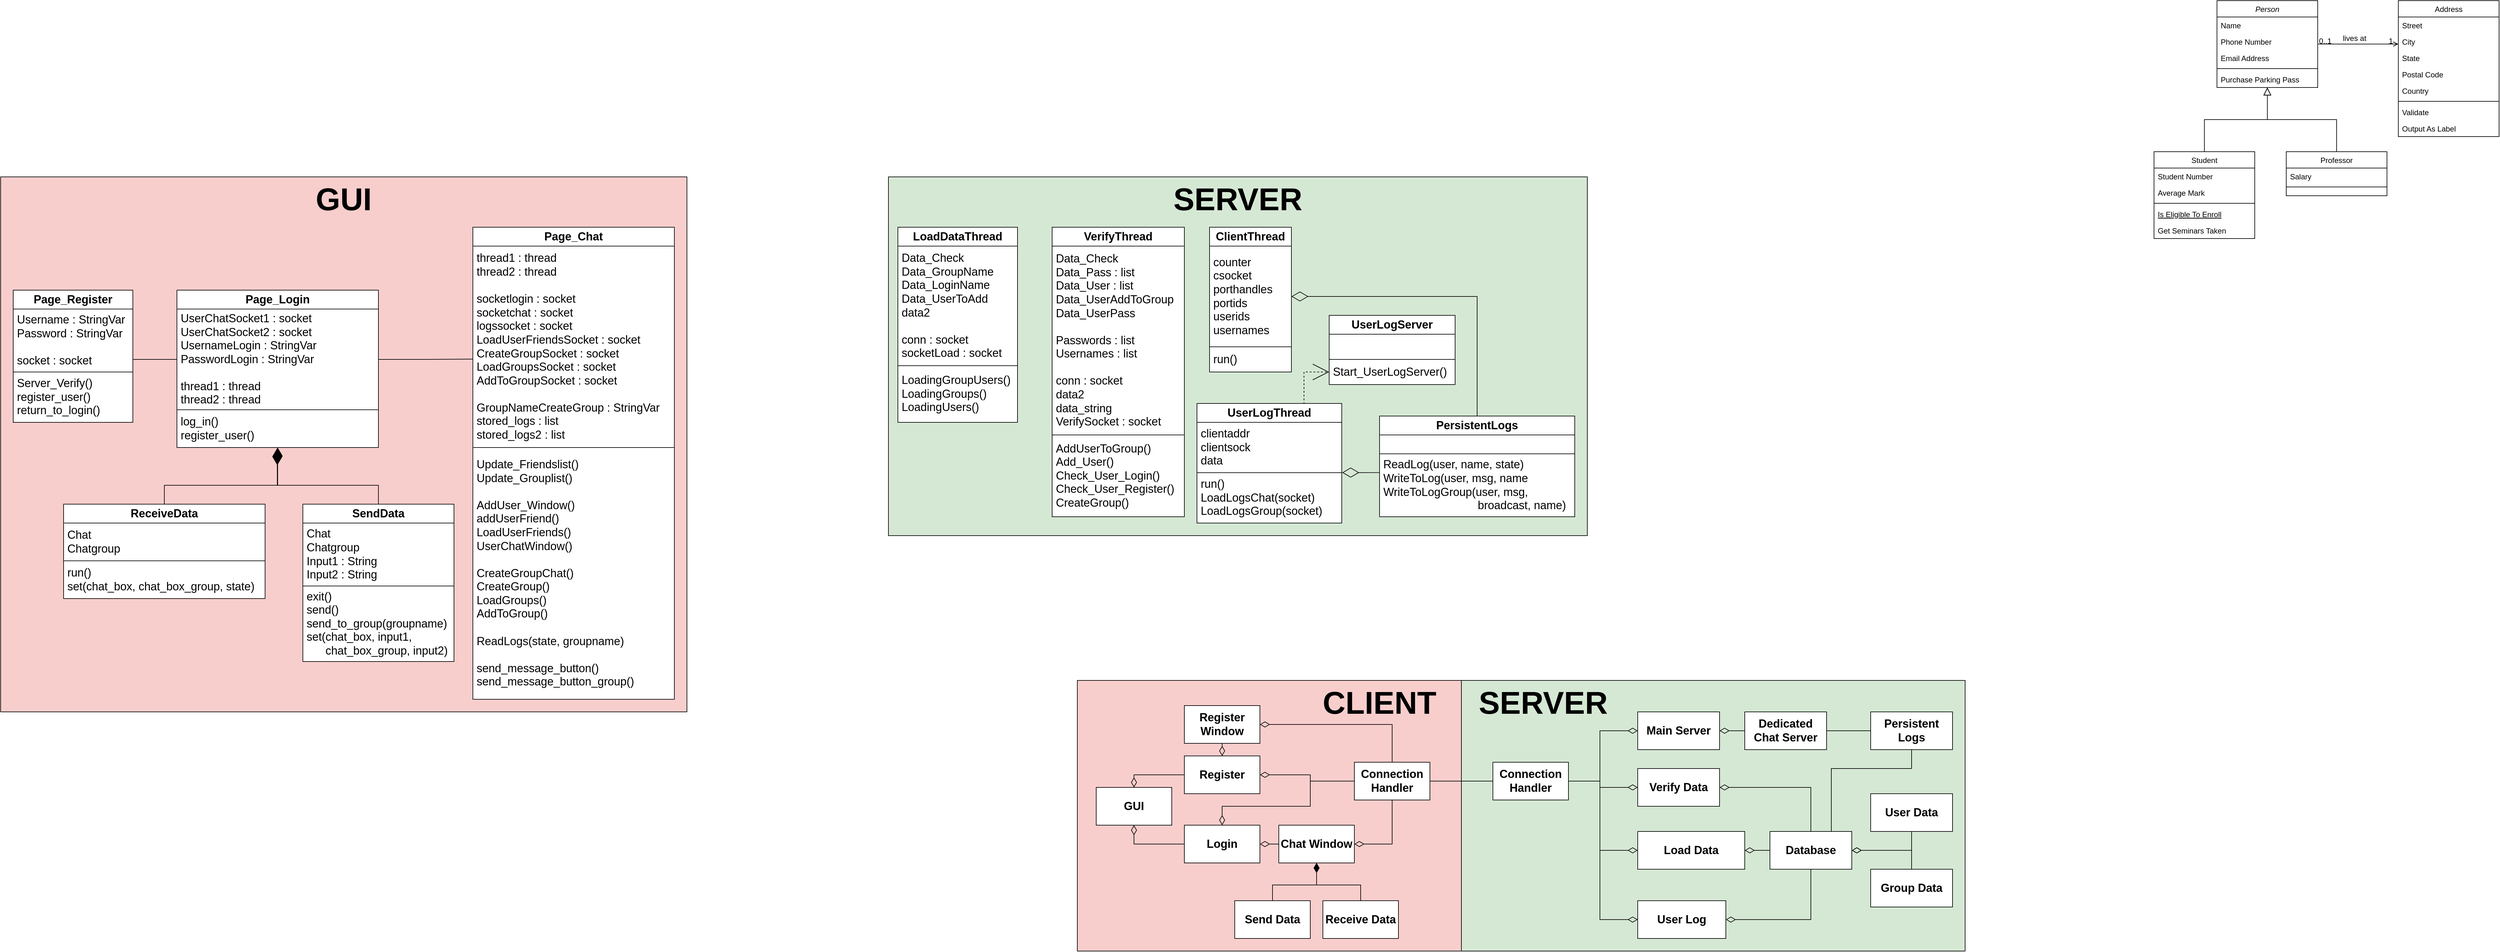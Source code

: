 <mxfile version="20.5.3" type="github"><diagram id="C5RBs43oDa-KdzZeNtuy" name="Page-1"><mxGraphModel dx="4730" dy="705" grid="1" gridSize="10" guides="1" tooltips="1" connect="1" arrows="1" fold="1" page="1" pageScale="1" pageWidth="827" pageHeight="1169" math="0" shadow="0"><root><mxCell id="WIyWlLk6GJQsqaUBKTNV-0"/><mxCell id="WIyWlLk6GJQsqaUBKTNV-1" parent="WIyWlLk6GJQsqaUBKTNV-0"/><mxCell id="zkfFHV4jXpPFQw0GAbJ--0" value="Person" style="swimlane;fontStyle=2;align=center;verticalAlign=top;childLayout=stackLayout;horizontal=1;startSize=26;horizontalStack=0;resizeParent=1;resizeLast=0;collapsible=1;marginBottom=0;rounded=0;shadow=0;strokeWidth=1;" parent="WIyWlLk6GJQsqaUBKTNV-1" vertex="1"><mxGeometry x="220" y="120" width="160" height="138" as="geometry"><mxRectangle x="230" y="140" width="160" height="26" as="alternateBounds"/></mxGeometry></mxCell><mxCell id="zkfFHV4jXpPFQw0GAbJ--1" value="Name" style="text;align=left;verticalAlign=top;spacingLeft=4;spacingRight=4;overflow=hidden;rotatable=0;points=[[0,0.5],[1,0.5]];portConstraint=eastwest;" parent="zkfFHV4jXpPFQw0GAbJ--0" vertex="1"><mxGeometry y="26" width="160" height="26" as="geometry"/></mxCell><mxCell id="zkfFHV4jXpPFQw0GAbJ--2" value="Phone Number" style="text;align=left;verticalAlign=top;spacingLeft=4;spacingRight=4;overflow=hidden;rotatable=0;points=[[0,0.5],[1,0.5]];portConstraint=eastwest;rounded=0;shadow=0;html=0;" parent="zkfFHV4jXpPFQw0GAbJ--0" vertex="1"><mxGeometry y="52" width="160" height="26" as="geometry"/></mxCell><mxCell id="zkfFHV4jXpPFQw0GAbJ--3" value="Email Address" style="text;align=left;verticalAlign=top;spacingLeft=4;spacingRight=4;overflow=hidden;rotatable=0;points=[[0,0.5],[1,0.5]];portConstraint=eastwest;rounded=0;shadow=0;html=0;" parent="zkfFHV4jXpPFQw0GAbJ--0" vertex="1"><mxGeometry y="78" width="160" height="26" as="geometry"/></mxCell><mxCell id="zkfFHV4jXpPFQw0GAbJ--4" value="" style="line;html=1;strokeWidth=1;align=left;verticalAlign=middle;spacingTop=-1;spacingLeft=3;spacingRight=3;rotatable=0;labelPosition=right;points=[];portConstraint=eastwest;" parent="zkfFHV4jXpPFQw0GAbJ--0" vertex="1"><mxGeometry y="104" width="160" height="8" as="geometry"/></mxCell><mxCell id="zkfFHV4jXpPFQw0GAbJ--5" value="Purchase Parking Pass" style="text;align=left;verticalAlign=top;spacingLeft=4;spacingRight=4;overflow=hidden;rotatable=0;points=[[0,0.5],[1,0.5]];portConstraint=eastwest;" parent="zkfFHV4jXpPFQw0GAbJ--0" vertex="1"><mxGeometry y="112" width="160" height="26" as="geometry"/></mxCell><mxCell id="zkfFHV4jXpPFQw0GAbJ--6" value="Student" style="swimlane;fontStyle=0;align=center;verticalAlign=top;childLayout=stackLayout;horizontal=1;startSize=26;horizontalStack=0;resizeParent=1;resizeLast=0;collapsible=1;marginBottom=0;rounded=0;shadow=0;strokeWidth=1;" parent="WIyWlLk6GJQsqaUBKTNV-1" vertex="1"><mxGeometry x="120" y="360" width="160" height="138" as="geometry"><mxRectangle x="130" y="380" width="160" height="26" as="alternateBounds"/></mxGeometry></mxCell><mxCell id="zkfFHV4jXpPFQw0GAbJ--7" value="Student Number" style="text;align=left;verticalAlign=top;spacingLeft=4;spacingRight=4;overflow=hidden;rotatable=0;points=[[0,0.5],[1,0.5]];portConstraint=eastwest;" parent="zkfFHV4jXpPFQw0GAbJ--6" vertex="1"><mxGeometry y="26" width="160" height="26" as="geometry"/></mxCell><mxCell id="zkfFHV4jXpPFQw0GAbJ--8" value="Average Mark" style="text;align=left;verticalAlign=top;spacingLeft=4;spacingRight=4;overflow=hidden;rotatable=0;points=[[0,0.5],[1,0.5]];portConstraint=eastwest;rounded=0;shadow=0;html=0;" parent="zkfFHV4jXpPFQw0GAbJ--6" vertex="1"><mxGeometry y="52" width="160" height="26" as="geometry"/></mxCell><mxCell id="zkfFHV4jXpPFQw0GAbJ--9" value="" style="line;html=1;strokeWidth=1;align=left;verticalAlign=middle;spacingTop=-1;spacingLeft=3;spacingRight=3;rotatable=0;labelPosition=right;points=[];portConstraint=eastwest;" parent="zkfFHV4jXpPFQw0GAbJ--6" vertex="1"><mxGeometry y="78" width="160" height="8" as="geometry"/></mxCell><mxCell id="zkfFHV4jXpPFQw0GAbJ--10" value="Is Eligible To Enroll" style="text;align=left;verticalAlign=top;spacingLeft=4;spacingRight=4;overflow=hidden;rotatable=0;points=[[0,0.5],[1,0.5]];portConstraint=eastwest;fontStyle=4" parent="zkfFHV4jXpPFQw0GAbJ--6" vertex="1"><mxGeometry y="86" width="160" height="26" as="geometry"/></mxCell><mxCell id="zkfFHV4jXpPFQw0GAbJ--11" value="Get Seminars Taken" style="text;align=left;verticalAlign=top;spacingLeft=4;spacingRight=4;overflow=hidden;rotatable=0;points=[[0,0.5],[1,0.5]];portConstraint=eastwest;" parent="zkfFHV4jXpPFQw0GAbJ--6" vertex="1"><mxGeometry y="112" width="160" height="26" as="geometry"/></mxCell><mxCell id="zkfFHV4jXpPFQw0GAbJ--12" value="" style="endArrow=block;endSize=10;endFill=0;shadow=0;strokeWidth=1;rounded=0;edgeStyle=elbowEdgeStyle;elbow=vertical;" parent="WIyWlLk6GJQsqaUBKTNV-1" source="zkfFHV4jXpPFQw0GAbJ--6" target="zkfFHV4jXpPFQw0GAbJ--0" edge="1"><mxGeometry width="160" relative="1" as="geometry"><mxPoint x="200" y="203" as="sourcePoint"/><mxPoint x="200" y="203" as="targetPoint"/></mxGeometry></mxCell><mxCell id="zkfFHV4jXpPFQw0GAbJ--13" value="Professor" style="swimlane;fontStyle=0;align=center;verticalAlign=top;childLayout=stackLayout;horizontal=1;startSize=26;horizontalStack=0;resizeParent=1;resizeLast=0;collapsible=1;marginBottom=0;rounded=0;shadow=0;strokeWidth=1;" parent="WIyWlLk6GJQsqaUBKTNV-1" vertex="1"><mxGeometry x="330" y="360" width="160" height="70" as="geometry"><mxRectangle x="340" y="380" width="170" height="26" as="alternateBounds"/></mxGeometry></mxCell><mxCell id="zkfFHV4jXpPFQw0GAbJ--14" value="Salary" style="text;align=left;verticalAlign=top;spacingLeft=4;spacingRight=4;overflow=hidden;rotatable=0;points=[[0,0.5],[1,0.5]];portConstraint=eastwest;" parent="zkfFHV4jXpPFQw0GAbJ--13" vertex="1"><mxGeometry y="26" width="160" height="26" as="geometry"/></mxCell><mxCell id="zkfFHV4jXpPFQw0GAbJ--15" value="" style="line;html=1;strokeWidth=1;align=left;verticalAlign=middle;spacingTop=-1;spacingLeft=3;spacingRight=3;rotatable=0;labelPosition=right;points=[];portConstraint=eastwest;" parent="zkfFHV4jXpPFQw0GAbJ--13" vertex="1"><mxGeometry y="52" width="160" height="8" as="geometry"/></mxCell><mxCell id="zkfFHV4jXpPFQw0GAbJ--16" value="" style="endArrow=block;endSize=10;endFill=0;shadow=0;strokeWidth=1;rounded=0;edgeStyle=elbowEdgeStyle;elbow=vertical;" parent="WIyWlLk6GJQsqaUBKTNV-1" source="zkfFHV4jXpPFQw0GAbJ--13" target="zkfFHV4jXpPFQw0GAbJ--0" edge="1"><mxGeometry width="160" relative="1" as="geometry"><mxPoint x="210" y="373" as="sourcePoint"/><mxPoint x="310" y="271" as="targetPoint"/></mxGeometry></mxCell><mxCell id="zkfFHV4jXpPFQw0GAbJ--17" value="Address" style="swimlane;fontStyle=0;align=center;verticalAlign=top;childLayout=stackLayout;horizontal=1;startSize=26;horizontalStack=0;resizeParent=1;resizeLast=0;collapsible=1;marginBottom=0;rounded=0;shadow=0;strokeWidth=1;" parent="WIyWlLk6GJQsqaUBKTNV-1" vertex="1"><mxGeometry x="508" y="120" width="160" height="216" as="geometry"><mxRectangle x="550" y="140" width="160" height="26" as="alternateBounds"/></mxGeometry></mxCell><mxCell id="zkfFHV4jXpPFQw0GAbJ--18" value="Street" style="text;align=left;verticalAlign=top;spacingLeft=4;spacingRight=4;overflow=hidden;rotatable=0;points=[[0,0.5],[1,0.5]];portConstraint=eastwest;" parent="zkfFHV4jXpPFQw0GAbJ--17" vertex="1"><mxGeometry y="26" width="160" height="26" as="geometry"/></mxCell><mxCell id="zkfFHV4jXpPFQw0GAbJ--19" value="City" style="text;align=left;verticalAlign=top;spacingLeft=4;spacingRight=4;overflow=hidden;rotatable=0;points=[[0,0.5],[1,0.5]];portConstraint=eastwest;rounded=0;shadow=0;html=0;" parent="zkfFHV4jXpPFQw0GAbJ--17" vertex="1"><mxGeometry y="52" width="160" height="26" as="geometry"/></mxCell><mxCell id="zkfFHV4jXpPFQw0GAbJ--20" value="State" style="text;align=left;verticalAlign=top;spacingLeft=4;spacingRight=4;overflow=hidden;rotatable=0;points=[[0,0.5],[1,0.5]];portConstraint=eastwest;rounded=0;shadow=0;html=0;" parent="zkfFHV4jXpPFQw0GAbJ--17" vertex="1"><mxGeometry y="78" width="160" height="26" as="geometry"/></mxCell><mxCell id="zkfFHV4jXpPFQw0GAbJ--21" value="Postal Code" style="text;align=left;verticalAlign=top;spacingLeft=4;spacingRight=4;overflow=hidden;rotatable=0;points=[[0,0.5],[1,0.5]];portConstraint=eastwest;rounded=0;shadow=0;html=0;" parent="zkfFHV4jXpPFQw0GAbJ--17" vertex="1"><mxGeometry y="104" width="160" height="26" as="geometry"/></mxCell><mxCell id="zkfFHV4jXpPFQw0GAbJ--22" value="Country" style="text;align=left;verticalAlign=top;spacingLeft=4;spacingRight=4;overflow=hidden;rotatable=0;points=[[0,0.5],[1,0.5]];portConstraint=eastwest;rounded=0;shadow=0;html=0;" parent="zkfFHV4jXpPFQw0GAbJ--17" vertex="1"><mxGeometry y="130" width="160" height="26" as="geometry"/></mxCell><mxCell id="zkfFHV4jXpPFQw0GAbJ--23" value="" style="line;html=1;strokeWidth=1;align=left;verticalAlign=middle;spacingTop=-1;spacingLeft=3;spacingRight=3;rotatable=0;labelPosition=right;points=[];portConstraint=eastwest;" parent="zkfFHV4jXpPFQw0GAbJ--17" vertex="1"><mxGeometry y="156" width="160" height="8" as="geometry"/></mxCell><mxCell id="zkfFHV4jXpPFQw0GAbJ--24" value="Validate" style="text;align=left;verticalAlign=top;spacingLeft=4;spacingRight=4;overflow=hidden;rotatable=0;points=[[0,0.5],[1,0.5]];portConstraint=eastwest;" parent="zkfFHV4jXpPFQw0GAbJ--17" vertex="1"><mxGeometry y="164" width="160" height="26" as="geometry"/></mxCell><mxCell id="zkfFHV4jXpPFQw0GAbJ--25" value="Output As Label" style="text;align=left;verticalAlign=top;spacingLeft=4;spacingRight=4;overflow=hidden;rotatable=0;points=[[0,0.5],[1,0.5]];portConstraint=eastwest;" parent="zkfFHV4jXpPFQw0GAbJ--17" vertex="1"><mxGeometry y="190" width="160" height="26" as="geometry"/></mxCell><mxCell id="zkfFHV4jXpPFQw0GAbJ--26" value="" style="endArrow=open;shadow=0;strokeWidth=1;rounded=0;endFill=1;edgeStyle=elbowEdgeStyle;elbow=vertical;" parent="WIyWlLk6GJQsqaUBKTNV-1" source="zkfFHV4jXpPFQw0GAbJ--0" target="zkfFHV4jXpPFQw0GAbJ--17" edge="1"><mxGeometry x="0.5" y="41" relative="1" as="geometry"><mxPoint x="380" y="192" as="sourcePoint"/><mxPoint x="540" y="192" as="targetPoint"/><mxPoint x="-40" y="32" as="offset"/></mxGeometry></mxCell><mxCell id="zkfFHV4jXpPFQw0GAbJ--27" value="0..1" style="resizable=0;align=left;verticalAlign=bottom;labelBackgroundColor=none;fontSize=12;" parent="zkfFHV4jXpPFQw0GAbJ--26" connectable="0" vertex="1"><mxGeometry x="-1" relative="1" as="geometry"><mxPoint y="4" as="offset"/></mxGeometry></mxCell><mxCell id="zkfFHV4jXpPFQw0GAbJ--28" value="1" style="resizable=0;align=right;verticalAlign=bottom;labelBackgroundColor=none;fontSize=12;" parent="zkfFHV4jXpPFQw0GAbJ--26" connectable="0" vertex="1"><mxGeometry x="1" relative="1" as="geometry"><mxPoint x="-7" y="4" as="offset"/></mxGeometry></mxCell><mxCell id="zkfFHV4jXpPFQw0GAbJ--29" value="lives at" style="text;html=1;resizable=0;points=[];;align=center;verticalAlign=middle;labelBackgroundColor=none;rounded=0;shadow=0;strokeWidth=1;fontSize=12;" parent="zkfFHV4jXpPFQw0GAbJ--26" vertex="1" connectable="0"><mxGeometry x="0.5" y="49" relative="1" as="geometry"><mxPoint x="-38" y="40" as="offset"/></mxGeometry></mxCell><mxCell id="YdZ8NP4yB5XTee9LDqK--0" value="" style="rounded=0;whiteSpace=wrap;html=1;strokeColor=#000000;fontSize=50;fillColor=#d5e8d4;" parent="WIyWlLk6GJQsqaUBKTNV-1" vertex="1"><mxGeometry x="-980" y="1200" width="800" height="430" as="geometry"/></mxCell><mxCell id="YdZ8NP4yB5XTee9LDqK--1" value="" style="rounded=0;whiteSpace=wrap;html=1;strokeColor=#000000;fontSize=18;fillColor=#f8cecc;gradientColor=none;" parent="WIyWlLk6GJQsqaUBKTNV-1" vertex="1"><mxGeometry x="-1590" y="1200" width="610" height="430" as="geometry"/></mxCell><mxCell id="YdZ8NP4yB5XTee9LDqK--2" value="" style="rounded=0;whiteSpace=wrap;html=1;strokeColor=#000000;fontSize=50;fillColor=#d5e8d4;" parent="WIyWlLk6GJQsqaUBKTNV-1" vertex="1"><mxGeometry x="-1890" y="400" width="1110" height="570" as="geometry"/></mxCell><mxCell id="YdZ8NP4yB5XTee9LDqK--3" value="" style="rounded=0;whiteSpace=wrap;html=1;strokeColor=#000000;fontSize=18;fillColor=#f8cecc;gradientColor=none;" parent="WIyWlLk6GJQsqaUBKTNV-1" vertex="1"><mxGeometry x="-3300" y="400" width="1090" height="850" as="geometry"/></mxCell><mxCell id="YdZ8NP4yB5XTee9LDqK--4" value="&lt;b&gt;&lt;font style=&quot;font-size: 18px;&quot;&gt;Send Data&lt;/font&gt;&lt;/b&gt;" style="rounded=0;whiteSpace=wrap;html=1;" parent="WIyWlLk6GJQsqaUBKTNV-1" vertex="1"><mxGeometry x="-1340" y="1550" width="120" height="60" as="geometry"/></mxCell><mxCell id="YdZ8NP4yB5XTee9LDqK--5" value="&lt;b&gt;&lt;font style=&quot;font-size: 18px;&quot;&gt;Receive Data&lt;/font&gt;&lt;/b&gt;" style="rounded=0;whiteSpace=wrap;html=1;" parent="WIyWlLk6GJQsqaUBKTNV-1" vertex="1"><mxGeometry x="-1200" y="1550" width="120" height="60" as="geometry"/></mxCell><mxCell id="YdZ8NP4yB5XTee9LDqK--6" style="edgeStyle=orthogonalEdgeStyle;rounded=0;orthogonalLoop=1;jettySize=auto;html=1;exitX=0;exitY=0.5;exitDx=0;exitDy=0;entryX=1;entryY=0.5;entryDx=0;entryDy=0;fontSize=18;endArrow=none;endFill=0;startArrow=diamondThin;startFill=0;startSize=13;" parent="WIyWlLk6GJQsqaUBKTNV-1" source="YdZ8NP4yB5XTee9LDqK--8" target="YdZ8NP4yB5XTee9LDqK--34" edge="1"><mxGeometry relative="1" as="geometry"/></mxCell><mxCell id="YdZ8NP4yB5XTee9LDqK--7" style="edgeStyle=orthogonalEdgeStyle;rounded=0;orthogonalLoop=1;jettySize=auto;html=1;exitX=1;exitY=0.5;exitDx=0;exitDy=0;entryX=0;entryY=0.5;entryDx=0;entryDy=0;fontSize=18;endArrow=none;endFill=0;startArrow=diamondThin;startFill=0;startSize=13;" parent="WIyWlLk6GJQsqaUBKTNV-1" source="YdZ8NP4yB5XTee9LDqK--8" target="YdZ8NP4yB5XTee9LDqK--44" edge="1"><mxGeometry relative="1" as="geometry"/></mxCell><mxCell id="YdZ8NP4yB5XTee9LDqK--8" value="&lt;b&gt;&lt;font style=&quot;font-size: 18px;&quot;&gt;Load Data&lt;/font&gt;&lt;/b&gt;" style="rounded=0;whiteSpace=wrap;html=1;" parent="WIyWlLk6GJQsqaUBKTNV-1" vertex="1"><mxGeometry x="-700" y="1440" width="170" height="60" as="geometry"/></mxCell><mxCell id="YdZ8NP4yB5XTee9LDqK--9" style="edgeStyle=orthogonalEdgeStyle;rounded=0;orthogonalLoop=1;jettySize=auto;html=1;exitX=0.5;exitY=1;exitDx=0;exitDy=0;entryX=0.75;entryY=0;entryDx=0;entryDy=0;fontSize=18;endArrow=none;endFill=0;" parent="WIyWlLk6GJQsqaUBKTNV-1" source="YdZ8NP4yB5XTee9LDqK--10" target="YdZ8NP4yB5XTee9LDqK--44" edge="1"><mxGeometry relative="1" as="geometry"><Array as="points"><mxPoint x="-265" y="1340"/><mxPoint x="-392" y="1340"/></Array></mxGeometry></mxCell><mxCell id="YdZ8NP4yB5XTee9LDqK--10" value="&lt;b&gt;&lt;font style=&quot;font-size: 18px;&quot;&gt;Persistent Logs&lt;/font&gt;&lt;/b&gt;" style="rounded=0;whiteSpace=wrap;html=1;" parent="WIyWlLk6GJQsqaUBKTNV-1" vertex="1"><mxGeometry x="-330" y="1250" width="130" height="60" as="geometry"/></mxCell><mxCell id="YdZ8NP4yB5XTee9LDqK--11" style="edgeStyle=orthogonalEdgeStyle;rounded=0;orthogonalLoop=1;jettySize=auto;html=1;exitX=0;exitY=0.5;exitDx=0;exitDy=0;entryX=1;entryY=0.5;entryDx=0;entryDy=0;fontSize=18;endArrow=none;endFill=0;startArrow=diamondThin;startFill=0;startSize=13;" parent="WIyWlLk6GJQsqaUBKTNV-1" source="YdZ8NP4yB5XTee9LDqK--13" target="YdZ8NP4yB5XTee9LDqK--34" edge="1"><mxGeometry relative="1" as="geometry"/></mxCell><mxCell id="YdZ8NP4yB5XTee9LDqK--12" style="edgeStyle=orthogonalEdgeStyle;rounded=0;orthogonalLoop=1;jettySize=auto;html=1;exitX=1;exitY=0.5;exitDx=0;exitDy=0;entryX=0.5;entryY=1;entryDx=0;entryDy=0;fontSize=18;endArrow=none;endFill=0;startArrow=diamondThin;startFill=0;startSize=13;" parent="WIyWlLk6GJQsqaUBKTNV-1" source="YdZ8NP4yB5XTee9LDqK--13" target="YdZ8NP4yB5XTee9LDqK--44" edge="1"><mxGeometry relative="1" as="geometry"/></mxCell><mxCell id="YdZ8NP4yB5XTee9LDqK--13" value="&lt;b&gt;&lt;font style=&quot;font-size: 18px;&quot;&gt;User Log&lt;/font&gt;&lt;/b&gt;" style="rounded=0;whiteSpace=wrap;html=1;" parent="WIyWlLk6GJQsqaUBKTNV-1" vertex="1"><mxGeometry x="-700" y="1550" width="140" height="60" as="geometry"/></mxCell><mxCell id="YdZ8NP4yB5XTee9LDqK--14" style="edgeStyle=orthogonalEdgeStyle;rounded=0;orthogonalLoop=1;jettySize=auto;html=1;exitX=0;exitY=0.5;exitDx=0;exitDy=0;entryX=1;entryY=0.5;entryDx=0;entryDy=0;fontSize=18;endArrow=none;endFill=0;startArrow=diamondThin;startFill=0;startSize=13;" parent="WIyWlLk6GJQsqaUBKTNV-1" source="YdZ8NP4yB5XTee9LDqK--16" target="YdZ8NP4yB5XTee9LDqK--34" edge="1"><mxGeometry relative="1" as="geometry"><Array as="points"><mxPoint x="-760" y="1370"/><mxPoint x="-760" y="1360"/></Array></mxGeometry></mxCell><mxCell id="YdZ8NP4yB5XTee9LDqK--15" style="edgeStyle=orthogonalEdgeStyle;rounded=0;orthogonalLoop=1;jettySize=auto;html=1;exitX=1;exitY=0.5;exitDx=0;exitDy=0;fontSize=18;endArrow=none;endFill=0;entryX=0.5;entryY=0;entryDx=0;entryDy=0;startArrow=diamondThin;startFill=0;startSize=13;" parent="WIyWlLk6GJQsqaUBKTNV-1" source="YdZ8NP4yB5XTee9LDqK--16" target="YdZ8NP4yB5XTee9LDqK--44" edge="1"><mxGeometry relative="1" as="geometry"/></mxCell><mxCell id="YdZ8NP4yB5XTee9LDqK--16" value="&lt;b&gt;&lt;font style=&quot;font-size: 18px;&quot;&gt;Verify Data&lt;/font&gt;&lt;/b&gt;" style="rounded=0;whiteSpace=wrap;html=1;" parent="WIyWlLk6GJQsqaUBKTNV-1" vertex="1"><mxGeometry x="-700" y="1340" width="130" height="60" as="geometry"/></mxCell><mxCell id="YdZ8NP4yB5XTee9LDqK--17" style="edgeStyle=orthogonalEdgeStyle;rounded=0;sketch=0;jumpSize=6;orthogonalLoop=1;jettySize=auto;html=1;exitX=0.5;exitY=0;exitDx=0;exitDy=0;entryX=0;entryY=0.5;entryDx=0;entryDy=0;shadow=0;fontSize=50;fontColor=#000000;startArrow=diamondThin;startFill=0;endArrow=none;endFill=0;startSize=13;endSize=13;" parent="WIyWlLk6GJQsqaUBKTNV-1" source="YdZ8NP4yB5XTee9LDqK--19" target="YdZ8NP4yB5XTee9LDqK--25" edge="1"><mxGeometry relative="1" as="geometry"><Array as="points"><mxPoint x="-1500" y="1350"/></Array></mxGeometry></mxCell><mxCell id="YdZ8NP4yB5XTee9LDqK--18" style="edgeStyle=orthogonalEdgeStyle;rounded=0;sketch=0;jumpSize=6;orthogonalLoop=1;jettySize=auto;html=1;exitX=0.5;exitY=1;exitDx=0;exitDy=0;entryX=0;entryY=0.5;entryDx=0;entryDy=0;shadow=0;fontSize=50;fontColor=#000000;startArrow=diamondThin;startFill=0;endArrow=none;endFill=0;startSize=13;endSize=13;" parent="WIyWlLk6GJQsqaUBKTNV-1" source="YdZ8NP4yB5XTee9LDqK--19" target="YdZ8NP4yB5XTee9LDqK--22" edge="1"><mxGeometry relative="1" as="geometry"/></mxCell><mxCell id="YdZ8NP4yB5XTee9LDqK--19" value="&lt;b&gt;&lt;font style=&quot;font-size: 18px;&quot;&gt;GUI&lt;/font&gt;&lt;/b&gt;" style="rounded=0;whiteSpace=wrap;html=1;" parent="WIyWlLk6GJQsqaUBKTNV-1" vertex="1"><mxGeometry x="-1560" y="1370" width="120" height="60" as="geometry"/></mxCell><mxCell id="YdZ8NP4yB5XTee9LDqK--20" style="edgeStyle=orthogonalEdgeStyle;rounded=0;sketch=0;jumpSize=6;orthogonalLoop=1;jettySize=auto;html=1;exitX=1;exitY=0.5;exitDx=0;exitDy=0;entryX=0;entryY=0.5;entryDx=0;entryDy=0;shadow=0;fontSize=50;fontColor=#000000;startArrow=diamondThin;startFill=0;endArrow=none;endFill=0;startSize=13;endSize=13;" parent="WIyWlLk6GJQsqaUBKTNV-1" source="YdZ8NP4yB5XTee9LDqK--22" target="YdZ8NP4yB5XTee9LDqK--29" edge="1"><mxGeometry relative="1" as="geometry"/></mxCell><mxCell id="YdZ8NP4yB5XTee9LDqK--21" style="edgeStyle=orthogonalEdgeStyle;rounded=0;sketch=0;jumpSize=6;orthogonalLoop=1;jettySize=auto;html=1;exitX=0.5;exitY=0;exitDx=0;exitDy=0;entryX=0;entryY=0.5;entryDx=0;entryDy=0;shadow=0;fontSize=50;fontColor=#000000;startArrow=diamondThin;startFill=0;endArrow=none;endFill=0;startSize=13;endSize=13;" parent="WIyWlLk6GJQsqaUBKTNV-1" source="YdZ8NP4yB5XTee9LDqK--22" target="YdZ8NP4yB5XTee9LDqK--33" edge="1"><mxGeometry relative="1" as="geometry"><Array as="points"><mxPoint x="-1360" y="1400"/><mxPoint x="-1220" y="1400"/><mxPoint x="-1220" y="1360"/></Array></mxGeometry></mxCell><mxCell id="YdZ8NP4yB5XTee9LDqK--22" value="&lt;b&gt;&lt;font style=&quot;font-size: 18px;&quot;&gt;Login&lt;/font&gt;&lt;/b&gt;" style="rounded=0;whiteSpace=wrap;html=1;" parent="WIyWlLk6GJQsqaUBKTNV-1" vertex="1"><mxGeometry x="-1420" y="1430" width="120" height="60" as="geometry"/></mxCell><mxCell id="YdZ8NP4yB5XTee9LDqK--23" style="edgeStyle=orthogonalEdgeStyle;rounded=0;sketch=0;jumpSize=6;orthogonalLoop=1;jettySize=auto;html=1;exitX=0.5;exitY=0;exitDx=0;exitDy=0;entryX=0.5;entryY=1;entryDx=0;entryDy=0;shadow=0;fontSize=50;fontColor=#000000;startArrow=diamondThin;startFill=0;endArrow=none;endFill=0;startSize=13;endSize=13;" parent="WIyWlLk6GJQsqaUBKTNV-1" source="YdZ8NP4yB5XTee9LDqK--25" target="YdZ8NP4yB5XTee9LDqK--31" edge="1"><mxGeometry relative="1" as="geometry"/></mxCell><mxCell id="YdZ8NP4yB5XTee9LDqK--24" style="edgeStyle=orthogonalEdgeStyle;rounded=0;sketch=0;jumpSize=6;orthogonalLoop=1;jettySize=auto;html=1;exitX=1;exitY=0.5;exitDx=0;exitDy=0;entryX=0;entryY=0.5;entryDx=0;entryDy=0;shadow=0;fontSize=50;fontColor=#000000;startArrow=diamondThin;startFill=0;endArrow=none;endFill=0;startSize=13;endSize=13;" parent="WIyWlLk6GJQsqaUBKTNV-1" source="YdZ8NP4yB5XTee9LDqK--25" target="YdZ8NP4yB5XTee9LDqK--33" edge="1"><mxGeometry relative="1" as="geometry"><Array as="points"><mxPoint x="-1220" y="1350"/><mxPoint x="-1220" y="1360"/></Array></mxGeometry></mxCell><mxCell id="YdZ8NP4yB5XTee9LDqK--25" value="&lt;b&gt;&lt;font style=&quot;font-size: 18px;&quot;&gt;Register&lt;/font&gt;&lt;/b&gt;" style="rounded=0;whiteSpace=wrap;html=1;" parent="WIyWlLk6GJQsqaUBKTNV-1" vertex="1"><mxGeometry x="-1420" y="1320" width="120" height="60" as="geometry"/></mxCell><mxCell id="YdZ8NP4yB5XTee9LDqK--26" style="edgeStyle=orthogonalEdgeStyle;rounded=0;orthogonalLoop=1;jettySize=auto;html=1;exitX=0.5;exitY=1;exitDx=0;exitDy=0;entryX=0.5;entryY=0;entryDx=0;entryDy=0;fontSize=18;endArrow=none;endFill=0;startArrow=diamondThin;startFill=1;startSize=13;" parent="WIyWlLk6GJQsqaUBKTNV-1" source="YdZ8NP4yB5XTee9LDqK--29" target="YdZ8NP4yB5XTee9LDqK--4" edge="1"><mxGeometry relative="1" as="geometry"/></mxCell><mxCell id="YdZ8NP4yB5XTee9LDqK--27" style="edgeStyle=orthogonalEdgeStyle;rounded=0;orthogonalLoop=1;jettySize=auto;html=1;exitX=0.5;exitY=1;exitDx=0;exitDy=0;entryX=0.5;entryY=0;entryDx=0;entryDy=0;fontSize=18;endArrow=none;endFill=0;startArrow=diamondThin;startFill=1;startSize=13;" parent="WIyWlLk6GJQsqaUBKTNV-1" source="YdZ8NP4yB5XTee9LDqK--29" target="YdZ8NP4yB5XTee9LDqK--5" edge="1"><mxGeometry relative="1" as="geometry"/></mxCell><mxCell id="YdZ8NP4yB5XTee9LDqK--28" style="edgeStyle=orthogonalEdgeStyle;rounded=0;sketch=0;jumpSize=6;orthogonalLoop=1;jettySize=auto;html=1;exitX=1;exitY=0.5;exitDx=0;exitDy=0;entryX=0.5;entryY=1;entryDx=0;entryDy=0;shadow=0;fontSize=50;fontColor=#000000;startArrow=diamondThin;startFill=0;endArrow=none;endFill=0;startSize=13;endSize=13;" parent="WIyWlLk6GJQsqaUBKTNV-1" source="YdZ8NP4yB5XTee9LDqK--29" target="YdZ8NP4yB5XTee9LDqK--33" edge="1"><mxGeometry relative="1" as="geometry"/></mxCell><mxCell id="YdZ8NP4yB5XTee9LDqK--29" value="&lt;span style=&quot;font-size: 18px;&quot;&gt;&lt;b&gt;Chat Window&lt;/b&gt;&lt;/span&gt;" style="rounded=0;whiteSpace=wrap;html=1;" parent="WIyWlLk6GJQsqaUBKTNV-1" vertex="1"><mxGeometry x="-1270" y="1430" width="120" height="60" as="geometry"/></mxCell><mxCell id="YdZ8NP4yB5XTee9LDqK--30" style="edgeStyle=orthogonalEdgeStyle;rounded=0;sketch=0;jumpSize=6;orthogonalLoop=1;jettySize=auto;html=1;exitX=1;exitY=0.5;exitDx=0;exitDy=0;entryX=0.5;entryY=0;entryDx=0;entryDy=0;shadow=0;fontSize=50;fontColor=#000000;startArrow=diamondThin;startFill=0;endArrow=none;endFill=0;startSize=13;endSize=13;" parent="WIyWlLk6GJQsqaUBKTNV-1" source="YdZ8NP4yB5XTee9LDqK--31" target="YdZ8NP4yB5XTee9LDqK--33" edge="1"><mxGeometry relative="1" as="geometry"/></mxCell><mxCell id="YdZ8NP4yB5XTee9LDqK--31" value="&lt;b&gt;&lt;font style=&quot;font-size: 18px;&quot;&gt;Register Window&lt;/font&gt;&lt;/b&gt;" style="rounded=0;whiteSpace=wrap;html=1;" parent="WIyWlLk6GJQsqaUBKTNV-1" vertex="1"><mxGeometry x="-1420" y="1240" width="120" height="60" as="geometry"/></mxCell><mxCell id="YdZ8NP4yB5XTee9LDqK--32" style="edgeStyle=orthogonalEdgeStyle;rounded=0;orthogonalLoop=1;jettySize=auto;html=1;exitX=1;exitY=0.5;exitDx=0;exitDy=0;entryX=0;entryY=0.5;entryDx=0;entryDy=0;fontSize=18;endArrow=none;endFill=0;" parent="WIyWlLk6GJQsqaUBKTNV-1" source="YdZ8NP4yB5XTee9LDqK--33" target="YdZ8NP4yB5XTee9LDqK--34" edge="1"><mxGeometry relative="1" as="geometry"/></mxCell><mxCell id="YdZ8NP4yB5XTee9LDqK--33" value="&lt;b&gt;&lt;font style=&quot;font-size: 18px;&quot;&gt;Connection Handler&lt;/font&gt;&lt;/b&gt;" style="rounded=0;whiteSpace=wrap;html=1;" parent="WIyWlLk6GJQsqaUBKTNV-1" vertex="1"><mxGeometry x="-1150" y="1330" width="120" height="60" as="geometry"/></mxCell><mxCell id="YdZ8NP4yB5XTee9LDqK--34" value="&lt;b&gt;&lt;font style=&quot;font-size: 18px;&quot;&gt;Connection Handler&lt;/font&gt;&lt;/b&gt;" style="rounded=0;whiteSpace=wrap;html=1;" parent="WIyWlLk6GJQsqaUBKTNV-1" vertex="1"><mxGeometry x="-930" y="1330" width="120" height="60" as="geometry"/></mxCell><mxCell id="YdZ8NP4yB5XTee9LDqK--35" style="edgeStyle=orthogonalEdgeStyle;rounded=0;orthogonalLoop=1;jettySize=auto;html=1;exitX=0;exitY=0.5;exitDx=0;exitDy=0;entryX=1;entryY=0.5;entryDx=0;entryDy=0;fontSize=18;endArrow=none;endFill=0;startArrow=diamondThin;startFill=0;startSize=13;" parent="WIyWlLk6GJQsqaUBKTNV-1" source="YdZ8NP4yB5XTee9LDqK--37" target="YdZ8NP4yB5XTee9LDqK--34" edge="1"><mxGeometry relative="1" as="geometry"/></mxCell><mxCell id="YdZ8NP4yB5XTee9LDqK--36" style="edgeStyle=orthogonalEdgeStyle;rounded=0;orthogonalLoop=1;jettySize=auto;html=1;exitX=1;exitY=0.5;exitDx=0;exitDy=0;entryX=0;entryY=0.5;entryDx=0;entryDy=0;fontSize=18;endArrow=none;endFill=0;startArrow=diamondThin;startFill=0;startSize=13;" parent="WIyWlLk6GJQsqaUBKTNV-1" source="YdZ8NP4yB5XTee9LDqK--37" target="YdZ8NP4yB5XTee9LDqK--39" edge="1"><mxGeometry relative="1" as="geometry"/></mxCell><mxCell id="YdZ8NP4yB5XTee9LDqK--37" value="&lt;b&gt;&lt;font style=&quot;font-size: 18px;&quot;&gt;Main Server&lt;/font&gt;&lt;/b&gt;" style="rounded=0;whiteSpace=wrap;html=1;" parent="WIyWlLk6GJQsqaUBKTNV-1" vertex="1"><mxGeometry x="-700" y="1250" width="130" height="60" as="geometry"/></mxCell><mxCell id="YdZ8NP4yB5XTee9LDqK--38" style="edgeStyle=orthogonalEdgeStyle;rounded=0;orthogonalLoop=1;jettySize=auto;html=1;exitX=1;exitY=0.5;exitDx=0;exitDy=0;entryX=0;entryY=0.5;entryDx=0;entryDy=0;fontSize=18;endArrow=none;endFill=0;" parent="WIyWlLk6GJQsqaUBKTNV-1" source="YdZ8NP4yB5XTee9LDqK--39" target="YdZ8NP4yB5XTee9LDqK--10" edge="1"><mxGeometry relative="1" as="geometry"/></mxCell><mxCell id="YdZ8NP4yB5XTee9LDqK--39" value="&lt;b&gt;&lt;font style=&quot;font-size: 18px;&quot;&gt;Dedicated Chat Server&lt;/font&gt;&lt;/b&gt;" style="rounded=0;whiteSpace=wrap;html=1;" parent="WIyWlLk6GJQsqaUBKTNV-1" vertex="1"><mxGeometry x="-530" y="1250" width="130" height="60" as="geometry"/></mxCell><mxCell id="YdZ8NP4yB5XTee9LDqK--40" value="&lt;b&gt;&lt;font style=&quot;font-size: 18px;&quot;&gt;User Data&lt;/font&gt;&lt;/b&gt;" style="rounded=0;whiteSpace=wrap;html=1;" parent="WIyWlLk6GJQsqaUBKTNV-1" vertex="1"><mxGeometry x="-330" y="1380" width="130" height="60" as="geometry"/></mxCell><mxCell id="YdZ8NP4yB5XTee9LDqK--41" style="edgeStyle=orthogonalEdgeStyle;rounded=0;sketch=0;jumpSize=6;orthogonalLoop=1;jettySize=auto;html=1;exitX=0.5;exitY=0;exitDx=0;exitDy=0;entryX=1;entryY=0.5;entryDx=0;entryDy=0;shadow=0;fontSize=50;fontColor=#000000;startArrow=none;startFill=0;endArrow=diamondThin;endFill=0;startSize=13;endSize=13;" parent="WIyWlLk6GJQsqaUBKTNV-1" source="YdZ8NP4yB5XTee9LDqK--42" target="YdZ8NP4yB5XTee9LDqK--44" edge="1"><mxGeometry relative="1" as="geometry"/></mxCell><mxCell id="YdZ8NP4yB5XTee9LDqK--42" value="&lt;b&gt;&lt;font style=&quot;font-size: 18px;&quot;&gt;Group Data&lt;/font&gt;&lt;/b&gt;" style="rounded=0;whiteSpace=wrap;html=1;" parent="WIyWlLk6GJQsqaUBKTNV-1" vertex="1"><mxGeometry x="-330" y="1500" width="130" height="60" as="geometry"/></mxCell><mxCell id="YdZ8NP4yB5XTee9LDqK--43" style="edgeStyle=orthogonalEdgeStyle;rounded=0;orthogonalLoop=1;jettySize=auto;html=1;exitX=1;exitY=0.5;exitDx=0;exitDy=0;entryX=0.5;entryY=1;entryDx=0;entryDy=0;fontSize=18;endArrow=none;endFill=0;endSize=6;startArrow=diamondThin;startFill=0;startSize=13;" parent="WIyWlLk6GJQsqaUBKTNV-1" source="YdZ8NP4yB5XTee9LDqK--44" target="YdZ8NP4yB5XTee9LDqK--40" edge="1"><mxGeometry relative="1" as="geometry"><Array as="points"><mxPoint x="-265" y="1470"/></Array></mxGeometry></mxCell><mxCell id="YdZ8NP4yB5XTee9LDqK--44" value="&lt;b&gt;&lt;font style=&quot;font-size: 18px;&quot;&gt;Database&lt;/font&gt;&lt;/b&gt;" style="rounded=0;whiteSpace=wrap;html=1;" parent="WIyWlLk6GJQsqaUBKTNV-1" vertex="1"><mxGeometry x="-490" y="1440" width="130" height="60" as="geometry"/></mxCell><mxCell id="YdZ8NP4yB5XTee9LDqK--45" value="&lt;b&gt;Page_Login&lt;/b&gt;" style="swimlane;fontStyle=0;childLayout=stackLayout;horizontal=1;startSize=30;horizontalStack=0;resizeParent=1;resizeParentMax=0;resizeLast=0;collapsible=1;marginBottom=0;whiteSpace=wrap;html=1;fontSize=18;" parent="WIyWlLk6GJQsqaUBKTNV-1" vertex="1"><mxGeometry x="-3020" y="580" width="320" height="250" as="geometry"/></mxCell><mxCell id="YdZ8NP4yB5XTee9LDqK--46" value="UserChatSocket1 : socket&lt;br&gt;UserChatSocket2 : socket&lt;br&gt;UsernameLogin : StringVar&lt;br&gt;PasswordLogin : StringVar&lt;br&gt;&lt;br&gt;thread1 : thread&lt;br&gt;thread2 : thread" style="text;strokeColor=default;fillColor=default;align=left;verticalAlign=middle;spacingLeft=4;spacingRight=4;overflow=hidden;points=[[0,0.5],[1,0.5]];portConstraint=eastwest;rotatable=0;whiteSpace=wrap;html=1;fontSize=18;gradientColor=none;" parent="YdZ8NP4yB5XTee9LDqK--45" vertex="1"><mxGeometry y="30" width="320" height="160" as="geometry"/></mxCell><mxCell id="YdZ8NP4yB5XTee9LDqK--47" value="log_in()&lt;br&gt;register_user()" style="text;align=left;verticalAlign=middle;spacingLeft=4;spacingRight=4;overflow=hidden;points=[[0,0.5],[1,0.5]];portConstraint=eastwest;rotatable=0;whiteSpace=wrap;html=1;fontSize=18;fillColor=default;strokeColor=default;" parent="YdZ8NP4yB5XTee9LDqK--45" vertex="1"><mxGeometry y="190" width="320" height="60" as="geometry"/></mxCell><mxCell id="YdZ8NP4yB5XTee9LDqK--48" style="edgeStyle=orthogonalEdgeStyle;rounded=0;orthogonalLoop=1;jettySize=auto;html=1;exitX=0.5;exitY=0;exitDx=0;exitDy=0;fontSize=18;endArrow=diamondThin;endFill=1;entryX=0.5;entryY=1;entryDx=0;entryDy=0;entryPerimeter=0;startArrow=none;startFill=0;endSize=24;startSize=6;" parent="WIyWlLk6GJQsqaUBKTNV-1" source="YdZ8NP4yB5XTee9LDqK--49" target="YdZ8NP4yB5XTee9LDqK--47" edge="1"><mxGeometry relative="1" as="geometry"><mxPoint x="-2280" y="910" as="targetPoint"/><Array as="points"><mxPoint x="-3040" y="890"/><mxPoint x="-2860" y="890"/></Array></mxGeometry></mxCell><mxCell id="YdZ8NP4yB5XTee9LDqK--49" value="&lt;b&gt;ReceiveData&lt;/b&gt;" style="swimlane;fontStyle=0;childLayout=stackLayout;horizontal=1;startSize=30;horizontalStack=0;resizeParent=1;resizeParentMax=0;resizeLast=0;collapsible=1;marginBottom=0;whiteSpace=wrap;html=1;fontSize=18;" parent="WIyWlLk6GJQsqaUBKTNV-1" vertex="1"><mxGeometry x="-3200" y="920" width="320" height="150" as="geometry"/></mxCell><mxCell id="YdZ8NP4yB5XTee9LDqK--50" value="Chat&lt;br&gt;Chatgroup" style="text;strokeColor=default;fillColor=default;align=left;verticalAlign=middle;spacingLeft=4;spacingRight=4;overflow=hidden;points=[[0,0.5],[1,0.5]];portConstraint=eastwest;rotatable=0;whiteSpace=wrap;html=1;fontSize=18;" parent="YdZ8NP4yB5XTee9LDqK--49" vertex="1"><mxGeometry y="30" width="320" height="60" as="geometry"/></mxCell><mxCell id="YdZ8NP4yB5XTee9LDqK--51" value="run()&lt;br&gt;set(chat_box, chat_box_group, state)" style="text;align=left;verticalAlign=middle;spacingLeft=4;spacingRight=4;overflow=hidden;points=[[0,0.5],[1,0.5]];portConstraint=eastwest;rotatable=0;whiteSpace=wrap;html=1;fontSize=18;fillColor=default;strokeColor=default;" parent="YdZ8NP4yB5XTee9LDqK--49" vertex="1"><mxGeometry y="90" width="320" height="60" as="geometry"/></mxCell><mxCell id="YdZ8NP4yB5XTee9LDqK--52" style="edgeStyle=orthogonalEdgeStyle;rounded=0;orthogonalLoop=1;jettySize=auto;html=1;exitX=0.5;exitY=0;exitDx=0;exitDy=0;entryX=0.498;entryY=1.017;entryDx=0;entryDy=0;entryPerimeter=0;fontSize=18;fontColor=#FFFFFF;endArrow=diamondThin;endFill=1;endSize=24;" parent="WIyWlLk6GJQsqaUBKTNV-1" source="YdZ8NP4yB5XTee9LDqK--53" target="YdZ8NP4yB5XTee9LDqK--47" edge="1"><mxGeometry relative="1" as="geometry"><Array as="points"><mxPoint x="-2700" y="890"/><mxPoint x="-2861" y="890"/></Array></mxGeometry></mxCell><mxCell id="YdZ8NP4yB5XTee9LDqK--53" value="&lt;b&gt;SendData&lt;/b&gt;" style="swimlane;fontStyle=0;childLayout=stackLayout;horizontal=1;startSize=30;horizontalStack=0;resizeParent=1;resizeParentMax=0;resizeLast=0;collapsible=1;marginBottom=0;whiteSpace=wrap;html=1;fontSize=18;" parent="WIyWlLk6GJQsqaUBKTNV-1" vertex="1"><mxGeometry x="-2820" y="920" width="240" height="250" as="geometry"/></mxCell><mxCell id="YdZ8NP4yB5XTee9LDqK--54" value="Chat&lt;br&gt;Chatgroup&lt;br&gt;Input1 : String&lt;br&gt;Input2 : String" style="text;strokeColor=default;fillColor=default;align=left;verticalAlign=middle;spacingLeft=4;spacingRight=4;overflow=hidden;points=[[0,0.5],[1,0.5]];portConstraint=eastwest;rotatable=0;whiteSpace=wrap;html=1;fontSize=18;" parent="YdZ8NP4yB5XTee9LDqK--53" vertex="1"><mxGeometry y="30" width="240" height="100" as="geometry"/></mxCell><mxCell id="YdZ8NP4yB5XTee9LDqK--55" value="exit()&lt;br&gt;send()&lt;br&gt;send_to_group(groupname)&lt;br&gt;set(chat_box, input1,&lt;br&gt;&amp;nbsp; &amp;nbsp; &amp;nbsp; chat_box_group, input2)" style="text;align=left;verticalAlign=middle;spacingLeft=4;spacingRight=4;overflow=hidden;points=[[0,0.5],[1,0.5]];portConstraint=eastwest;rotatable=0;whiteSpace=wrap;html=1;fontSize=18;fillColor=default;strokeColor=default;" parent="YdZ8NP4yB5XTee9LDqK--53" vertex="1"><mxGeometry y="130" width="240" height="120" as="geometry"/></mxCell><mxCell id="YdZ8NP4yB5XTee9LDqK--56" value="&lt;b&gt;Page_Register&lt;/b&gt;" style="swimlane;fontStyle=0;childLayout=stackLayout;horizontal=1;startSize=30;horizontalStack=0;resizeParent=1;resizeParentMax=0;resizeLast=0;collapsible=1;marginBottom=0;whiteSpace=wrap;html=1;fontSize=18;" parent="WIyWlLk6GJQsqaUBKTNV-1" vertex="1"><mxGeometry x="-3280" y="580" width="190" height="210" as="geometry"/></mxCell><mxCell id="YdZ8NP4yB5XTee9LDqK--57" value="Username : StringVar&lt;br&gt;Password : StringVar&lt;br&gt;&lt;br&gt;socket : socket" style="text;strokeColor=default;fillColor=default;align=left;verticalAlign=middle;spacingLeft=4;spacingRight=4;overflow=hidden;points=[[0,0.5],[1,0.5]];portConstraint=eastwest;rotatable=0;whiteSpace=wrap;html=1;fontSize=18;" parent="YdZ8NP4yB5XTee9LDqK--56" vertex="1"><mxGeometry y="30" width="190" height="100" as="geometry"/></mxCell><mxCell id="YdZ8NP4yB5XTee9LDqK--58" value="Server_Verify()&lt;br&gt;register_user()&lt;br&gt;return_to_login()" style="text;align=left;verticalAlign=middle;spacingLeft=4;spacingRight=4;overflow=hidden;points=[[0,0.5],[1,0.5]];portConstraint=eastwest;rotatable=0;whiteSpace=wrap;html=1;fontSize=18;fillColor=default;strokeColor=default;" parent="YdZ8NP4yB5XTee9LDqK--56" vertex="1"><mxGeometry y="130" width="190" height="80" as="geometry"/></mxCell><mxCell id="YdZ8NP4yB5XTee9LDqK--59" value="&lt;b&gt;Page_Chat&lt;/b&gt;" style="swimlane;fontStyle=0;childLayout=stackLayout;horizontal=1;startSize=30;horizontalStack=0;resizeParent=1;resizeParentMax=0;resizeLast=0;collapsible=1;marginBottom=0;whiteSpace=wrap;html=1;fontSize=18;" parent="WIyWlLk6GJQsqaUBKTNV-1" vertex="1"><mxGeometry x="-2550" y="480" width="320" height="750" as="geometry"/></mxCell><mxCell id="YdZ8NP4yB5XTee9LDqK--60" value="thread1 : thread&lt;br&gt;thread2 : thread&lt;br&gt;&lt;br&gt;socketlogin : socket&lt;br&gt;socketchat : socket&lt;br&gt;logssocket : socket&lt;br&gt;LoadUserFriendsSocket : socket&lt;br&gt;CreateGroupSocket : socket&lt;br&gt;LoadGroupsSocket : socket&lt;br&gt;AddToGroupSocket : socket&lt;br&gt;&lt;br&gt;GroupNameCreateGroup : StringVar&lt;br&gt;stored_logs : list&lt;br&gt;stored_logs2 : list" style="text;strokeColor=default;fillColor=default;align=left;verticalAlign=middle;spacingLeft=4;spacingRight=4;overflow=hidden;points=[[0,0.5],[1,0.5]];portConstraint=eastwest;rotatable=0;whiteSpace=wrap;html=1;fontSize=18;" parent="YdZ8NP4yB5XTee9LDqK--59" vertex="1"><mxGeometry y="30" width="320" height="320" as="geometry"/></mxCell><mxCell id="YdZ8NP4yB5XTee9LDqK--61" value="Update_Friendslist()&lt;br&gt;Update_Grouplist()&lt;br&gt;&lt;br&gt;AddUser_Window()&lt;br&gt;addUserFriend()&lt;br&gt;LoadUserFriends()&lt;br&gt;UserChatWindow()&lt;br&gt;&lt;br&gt;CreateGroupChat()&lt;br&gt;CreateGroup()&lt;br&gt;LoadGroups()&lt;br&gt;AddToGroup()&lt;br&gt;&lt;br&gt;ReadLogs(state, groupname)&lt;br&gt;&lt;br&gt;send_message_button()&lt;br&gt;send_message_button_group()" style="text;align=left;verticalAlign=middle;spacingLeft=4;spacingRight=4;overflow=hidden;points=[[0,0.5],[1,0.5]];portConstraint=eastwest;rotatable=0;whiteSpace=wrap;html=1;fontSize=18;fillColor=default;strokeColor=default;" parent="YdZ8NP4yB5XTee9LDqK--59" vertex="1"><mxGeometry y="350" width="320" height="400" as="geometry"/></mxCell><mxCell id="YdZ8NP4yB5XTee9LDqK--62" value="&lt;b&gt;ClientThread&lt;/b&gt;" style="swimlane;fontStyle=0;childLayout=stackLayout;horizontal=1;startSize=30;horizontalStack=0;resizeParent=1;resizeParentMax=0;resizeLast=0;collapsible=1;marginBottom=0;whiteSpace=wrap;html=1;fontSize=18;" parent="WIyWlLk6GJQsqaUBKTNV-1" vertex="1"><mxGeometry x="-1380" y="480" width="130" height="230" as="geometry"/></mxCell><mxCell id="YdZ8NP4yB5XTee9LDqK--63" value="counter&lt;br&gt;csocket&lt;br&gt;porthandles&lt;br&gt;portids&lt;br&gt;userids&lt;br&gt;usernames" style="text;strokeColor=default;fillColor=default;align=left;verticalAlign=middle;spacingLeft=4;spacingRight=4;overflow=hidden;points=[[0,0.5],[1,0.5]];portConstraint=eastwest;rotatable=0;whiteSpace=wrap;html=1;fontSize=18;" parent="YdZ8NP4yB5XTee9LDqK--62" vertex="1"><mxGeometry y="30" width="130" height="160" as="geometry"/></mxCell><mxCell id="YdZ8NP4yB5XTee9LDqK--64" value="run()" style="text;align=left;verticalAlign=middle;spacingLeft=4;spacingRight=4;overflow=hidden;points=[[0,0.5],[1,0.5]];portConstraint=eastwest;rotatable=0;whiteSpace=wrap;html=1;fontSize=18;fillColor=default;strokeColor=default;" parent="YdZ8NP4yB5XTee9LDqK--62" vertex="1"><mxGeometry y="190" width="130" height="40" as="geometry"/></mxCell><mxCell id="YdZ8NP4yB5XTee9LDqK--65" value="&lt;b&gt;LoadDataThread&lt;/b&gt;" style="swimlane;fontStyle=0;childLayout=stackLayout;horizontal=1;startSize=30;horizontalStack=0;resizeParent=1;resizeParentMax=0;resizeLast=0;collapsible=1;marginBottom=0;whiteSpace=wrap;html=1;fontSize=18;" parent="WIyWlLk6GJQsqaUBKTNV-1" vertex="1"><mxGeometry x="-1875" y="480" width="190" height="310" as="geometry"/></mxCell><mxCell id="YdZ8NP4yB5XTee9LDqK--66" value="Data_Check&lt;br&gt;Data_GroupName&lt;br&gt;Data_LoginName&lt;br&gt;Data_UserToAdd&lt;br&gt;data2&lt;br&gt;&lt;br&gt;conn : socket&lt;br&gt;socketLoad : socket" style="text;strokeColor=default;fillColor=default;align=left;verticalAlign=middle;spacingLeft=4;spacingRight=4;overflow=hidden;points=[[0,0.5],[1,0.5]];portConstraint=eastwest;rotatable=0;whiteSpace=wrap;html=1;fontSize=18;" parent="YdZ8NP4yB5XTee9LDqK--65" vertex="1"><mxGeometry y="30" width="190" height="190" as="geometry"/></mxCell><mxCell id="YdZ8NP4yB5XTee9LDqK--67" value="LoadingGroupUsers()&lt;br&gt;LoadingGroups()&lt;br&gt;LoadingUsers()" style="text;align=left;verticalAlign=middle;spacingLeft=4;spacingRight=4;overflow=hidden;points=[[0,0.5],[1,0.5]];portConstraint=eastwest;rotatable=0;whiteSpace=wrap;html=1;fontSize=18;fillColor=default;strokeColor=default;" parent="YdZ8NP4yB5XTee9LDqK--65" vertex="1"><mxGeometry y="220" width="190" height="90" as="geometry"/></mxCell><mxCell id="YdZ8NP4yB5XTee9LDqK--68" value="&lt;b&gt;PersistentLogs&lt;/b&gt;" style="swimlane;fontStyle=0;childLayout=stackLayout;horizontal=1;startSize=30;horizontalStack=0;resizeParent=1;resizeParentMax=0;resizeLast=0;collapsible=1;marginBottom=0;whiteSpace=wrap;html=1;fontSize=18;sketch=0;" parent="WIyWlLk6GJQsqaUBKTNV-1" vertex="1"><mxGeometry x="-1110" y="780" width="310" height="160" as="geometry"/></mxCell><mxCell id="YdZ8NP4yB5XTee9LDqK--69" value="&lt;font color=&quot;#ffffff&quot;&gt;df&lt;/font&gt;" style="text;strokeColor=default;fillColor=default;align=left;verticalAlign=middle;spacingLeft=4;spacingRight=4;overflow=hidden;points=[[0,0.5],[1,0.5]];portConstraint=eastwest;rotatable=0;whiteSpace=wrap;html=1;fontSize=18;" parent="YdZ8NP4yB5XTee9LDqK--68" vertex="1"><mxGeometry y="30" width="310" height="30" as="geometry"/></mxCell><mxCell id="YdZ8NP4yB5XTee9LDqK--70" value="ReadLog(user, name, state)&lt;br&gt;WriteToLog(user, msg, name&lt;br&gt;WriteToLogGroup(user, msg, &lt;br&gt;&amp;nbsp; &amp;nbsp; &amp;nbsp; &amp;nbsp; &amp;nbsp; &amp;nbsp; &amp;nbsp; &amp;nbsp; &amp;nbsp; &amp;nbsp; &amp;nbsp; &amp;nbsp; &amp;nbsp; &amp;nbsp; &amp;nbsp; broadcast, name)" style="text;align=left;verticalAlign=middle;spacingLeft=4;spacingRight=4;overflow=hidden;points=[[0,0.5],[1,0.5]];portConstraint=eastwest;rotatable=0;whiteSpace=wrap;html=1;fontSize=18;fillColor=default;strokeColor=default;" parent="YdZ8NP4yB5XTee9LDqK--68" vertex="1"><mxGeometry y="60" width="310" height="100" as="geometry"/></mxCell><mxCell id="YdZ8NP4yB5XTee9LDqK--71" value="&lt;b&gt;UserLogServer&lt;/b&gt;" style="swimlane;fontStyle=0;childLayout=stackLayout;horizontal=1;startSize=30;horizontalStack=0;resizeParent=1;resizeParentMax=0;resizeLast=0;collapsible=1;marginBottom=0;whiteSpace=wrap;html=1;fontSize=18;" parent="WIyWlLk6GJQsqaUBKTNV-1" vertex="1"><mxGeometry x="-1190" y="620" width="200" height="110" as="geometry"/></mxCell><mxCell id="YdZ8NP4yB5XTee9LDqK--72" value="&lt;font color=&quot;#ffffff&quot;&gt;a&lt;/font&gt;" style="text;strokeColor=default;fillColor=default;align=left;verticalAlign=middle;spacingLeft=4;spacingRight=4;overflow=hidden;points=[[0,0.5],[1,0.5]];portConstraint=eastwest;rotatable=0;whiteSpace=wrap;html=1;fontSize=18;" parent="YdZ8NP4yB5XTee9LDqK--71" vertex="1"><mxGeometry y="30" width="200" height="40" as="geometry"/></mxCell><mxCell id="YdZ8NP4yB5XTee9LDqK--73" value="Start_UserLogServer()" style="text;align=left;verticalAlign=middle;spacingLeft=4;spacingRight=4;overflow=hidden;points=[[0,0.5],[1,0.5]];portConstraint=eastwest;rotatable=0;whiteSpace=wrap;html=1;fontSize=18;fillColor=default;strokeColor=default;" parent="YdZ8NP4yB5XTee9LDqK--71" vertex="1"><mxGeometry y="70" width="200" height="40" as="geometry"/></mxCell><mxCell id="YdZ8NP4yB5XTee9LDqK--74" style="edgeStyle=orthogonalEdgeStyle;rounded=0;orthogonalLoop=1;jettySize=auto;html=1;exitX=0.5;exitY=0;exitDx=0;exitDy=0;fontSize=18;fontColor=#FFFFFF;endArrow=open;endFill=0;dashed=1;startArrow=none;startFill=0;endSize=24;entryX=0;entryY=0.5;entryDx=0;entryDy=0;" parent="WIyWlLk6GJQsqaUBKTNV-1" source="YdZ8NP4yB5XTee9LDqK--75" target="YdZ8NP4yB5XTee9LDqK--73" edge="1"><mxGeometry relative="1" as="geometry"><Array as="points"><mxPoint x="-1230" y="760"/><mxPoint x="-1230" y="710"/></Array></mxGeometry></mxCell><mxCell id="YdZ8NP4yB5XTee9LDqK--75" value="&lt;b&gt;UserLogThread&lt;/b&gt;" style="swimlane;fontStyle=0;childLayout=stackLayout;horizontal=1;startSize=30;horizontalStack=0;resizeParent=1;resizeParentMax=0;resizeLast=0;collapsible=1;marginBottom=0;whiteSpace=wrap;html=1;fontSize=18;" parent="WIyWlLk6GJQsqaUBKTNV-1" vertex="1"><mxGeometry x="-1400" y="760" width="230" height="190" as="geometry"/></mxCell><mxCell id="YdZ8NP4yB5XTee9LDqK--76" value="clientaddr&lt;br&gt;clientsock&lt;br&gt;data&lt;br&gt;" style="text;strokeColor=default;fillColor=default;align=left;verticalAlign=middle;spacingLeft=4;spacingRight=4;overflow=hidden;points=[[0,0.5],[1,0.5]];portConstraint=eastwest;rotatable=0;whiteSpace=wrap;html=1;fontSize=18;" parent="YdZ8NP4yB5XTee9LDqK--75" vertex="1"><mxGeometry y="30" width="230" height="80" as="geometry"/></mxCell><mxCell id="YdZ8NP4yB5XTee9LDqK--77" value="run()&lt;br&gt;LoadLogsChat(socket)&lt;br&gt;LoadLogsGroup(socket)" style="text;align=left;verticalAlign=middle;spacingLeft=4;spacingRight=4;overflow=hidden;points=[[0,0.5],[1,0.5]];portConstraint=eastwest;rotatable=0;whiteSpace=wrap;html=1;fontSize=18;fillColor=default;strokeColor=default;" parent="YdZ8NP4yB5XTee9LDqK--75" vertex="1"><mxGeometry y="110" width="230" height="80" as="geometry"/></mxCell><mxCell id="YdZ8NP4yB5XTee9LDqK--78" value="&lt;b&gt;VerifyThread&lt;/b&gt;" style="swimlane;fontStyle=0;childLayout=stackLayout;horizontal=1;startSize=30;horizontalStack=0;resizeParent=1;resizeParentMax=0;resizeLast=0;collapsible=1;marginBottom=0;whiteSpace=wrap;html=1;fontSize=18;" parent="WIyWlLk6GJQsqaUBKTNV-1" vertex="1"><mxGeometry x="-1630" y="480" width="210" height="460" as="geometry"/></mxCell><mxCell id="YdZ8NP4yB5XTee9LDqK--79" value="Data_Check&lt;br&gt;Data_Pass : list&lt;br&gt;Data_User : list&lt;br&gt;Data_UserAddToGroup&lt;br&gt;Data_UserPass&lt;br&gt;&lt;br&gt;Passwords : list&lt;br&gt;Usernames : list&lt;br&gt;&lt;br&gt;conn : socket&lt;br&gt;data2&lt;br&gt;data_string&lt;br&gt;VerifySocket : socket" style="text;strokeColor=default;fillColor=default;align=left;verticalAlign=middle;spacingLeft=4;spacingRight=4;overflow=hidden;points=[[0,0.5],[1,0.5]];portConstraint=eastwest;rotatable=0;whiteSpace=wrap;html=1;fontSize=18;" parent="YdZ8NP4yB5XTee9LDqK--78" vertex="1"><mxGeometry y="30" width="210" height="300" as="geometry"/></mxCell><mxCell id="YdZ8NP4yB5XTee9LDqK--80" value="AddUserToGroup()&lt;br&gt;Add_User()&lt;br&gt;Check_User_Login()&lt;br&gt;Check_User_Register()&lt;br&gt;CreateGroup()" style="text;align=left;verticalAlign=middle;spacingLeft=4;spacingRight=4;overflow=hidden;points=[[0,0.5],[1,0.5]];portConstraint=eastwest;rotatable=0;whiteSpace=wrap;html=1;fontSize=18;fillColor=default;strokeColor=default;" parent="YdZ8NP4yB5XTee9LDqK--78" vertex="1"><mxGeometry y="330" width="210" height="130" as="geometry"/></mxCell><mxCell id="YdZ8NP4yB5XTee9LDqK--81" style="edgeStyle=orthogonalEdgeStyle;rounded=0;orthogonalLoop=1;jettySize=auto;html=1;exitX=0;exitY=0.5;exitDx=0;exitDy=0;entryX=1;entryY=0.8;entryDx=0;entryDy=0;entryPerimeter=0;fontSize=18;fontColor=#FFFFFF;endArrow=none;endFill=0;" parent="WIyWlLk6GJQsqaUBKTNV-1" source="YdZ8NP4yB5XTee9LDqK--46" target="YdZ8NP4yB5XTee9LDqK--57" edge="1"><mxGeometry relative="1" as="geometry"/></mxCell><mxCell id="YdZ8NP4yB5XTee9LDqK--82" style="edgeStyle=orthogonalEdgeStyle;rounded=0;orthogonalLoop=1;jettySize=auto;html=1;exitX=1;exitY=0.5;exitDx=0;exitDy=0;entryX=0.5;entryY=0;entryDx=0;entryDy=0;fontSize=18;fontColor=#FFFFFF;endArrow=none;endFill=0;startArrow=diamondThin;startFill=0;jumpSize=6;endSize=6;startSize=24;" parent="WIyWlLk6GJQsqaUBKTNV-1" source="YdZ8NP4yB5XTee9LDqK--63" target="YdZ8NP4yB5XTee9LDqK--68" edge="1"><mxGeometry relative="1" as="geometry"/></mxCell><mxCell id="YdZ8NP4yB5XTee9LDqK--83" style="edgeStyle=orthogonalEdgeStyle;rounded=0;jumpSize=6;orthogonalLoop=1;jettySize=auto;html=1;exitX=1;exitY=0.5;exitDx=0;exitDy=0;entryX=0;entryY=0.561;entryDx=0;entryDy=0;entryPerimeter=0;fontSize=18;fontColor=#FFFFFF;startArrow=none;startFill=0;endArrow=none;endFill=0;startSize=6;endSize=24;" parent="WIyWlLk6GJQsqaUBKTNV-1" source="YdZ8NP4yB5XTee9LDqK--46" target="YdZ8NP4yB5XTee9LDqK--60" edge="1"><mxGeometry relative="1" as="geometry"/></mxCell><mxCell id="YdZ8NP4yB5XTee9LDqK--84" value="&lt;b&gt;&lt;font style=&quot;font-size: 50px;&quot; color=&quot;#000000&quot;&gt;GUI&lt;/font&gt;&lt;/b&gt;" style="text;html=1;strokeColor=none;fillColor=none;align=center;verticalAlign=middle;whiteSpace=wrap;rounded=0;fontSize=18;fontColor=#FFFFFF;" parent="WIyWlLk6GJQsqaUBKTNV-1" vertex="1"><mxGeometry x="-2785" y="420" width="60" height="30" as="geometry"/></mxCell><mxCell id="YdZ8NP4yB5XTee9LDqK--85" style="edgeStyle=orthogonalEdgeStyle;rounded=0;orthogonalLoop=1;jettySize=auto;html=1;exitX=1.003;exitY=-0.002;exitDx=0;exitDy=0;entryX=0;entryY=0.5;entryDx=0;entryDy=0;fontSize=18;fontColor=#FFFFFF;endArrow=none;endFill=0;exitPerimeter=0;startArrow=diamondThin;startFill=0;startSize=24;shadow=0;sketch=0;" parent="WIyWlLk6GJQsqaUBKTNV-1" source="YdZ8NP4yB5XTee9LDqK--77" target="YdZ8NP4yB5XTee9LDqK--69" edge="1"><mxGeometry relative="1" as="geometry"><Array as="points"><mxPoint x="-1110" y="870"/></Array></mxGeometry></mxCell><mxCell id="YdZ8NP4yB5XTee9LDqK--86" value="&lt;b&gt;&lt;font style=&quot;font-size: 50px;&quot; color=&quot;#000000&quot;&gt;SERVER&lt;/font&gt;&lt;/b&gt;" style="text;html=1;strokeColor=none;fillColor=none;align=center;verticalAlign=middle;whiteSpace=wrap;rounded=0;fontSize=18;fontColor=#FFFFFF;" parent="WIyWlLk6GJQsqaUBKTNV-1" vertex="1"><mxGeometry x="-1365" y="420" width="60" height="30" as="geometry"/></mxCell><mxCell id="YdZ8NP4yB5XTee9LDqK--87" value="&lt;b&gt;&lt;font style=&quot;font-size: 50px;&quot; color=&quot;#000000&quot;&gt;SERVER&lt;/font&gt;&lt;/b&gt;" style="text;html=1;strokeColor=none;fillColor=none;align=center;verticalAlign=middle;whiteSpace=wrap;rounded=0;fontSize=18;fontColor=#FFFFFF;" parent="WIyWlLk6GJQsqaUBKTNV-1" vertex="1"><mxGeometry x="-880" y="1220" width="60" height="30" as="geometry"/></mxCell><mxCell id="YdZ8NP4yB5XTee9LDqK--88" value="&lt;b&gt;&lt;font style=&quot;font-size: 50px;&quot; color=&quot;#000000&quot;&gt;CLIENT&lt;/font&gt;&lt;/b&gt;" style="text;html=1;strokeColor=none;fillColor=none;align=center;verticalAlign=middle;whiteSpace=wrap;rounded=0;fontSize=18;fontColor=#FFFFFF;" parent="WIyWlLk6GJQsqaUBKTNV-1" vertex="1"><mxGeometry x="-1140" y="1220" width="60" height="30" as="geometry"/></mxCell></root></mxGraphModel></diagram></mxfile>